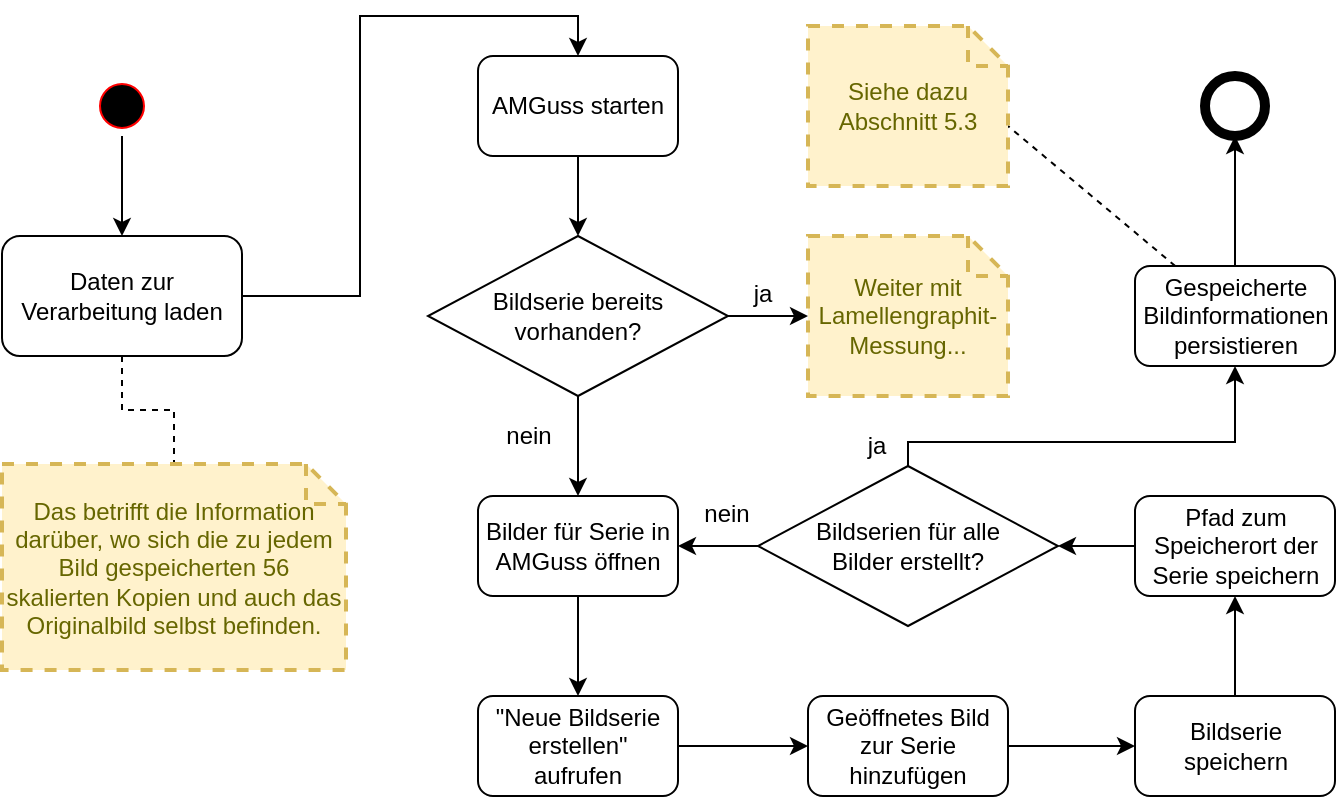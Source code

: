 <mxfile version="14.6.13" type="device"><diagram id="KYO6-fEAIPKlZ0LvhqHp" name="Seite-1"><mxGraphModel dx="1038" dy="607" grid="0" gridSize="10" guides="1" tooltips="1" connect="1" arrows="1" fold="1" page="1" pageScale="1" pageWidth="827" pageHeight="1169" math="0" shadow="0"><root><mxCell id="0"/><mxCell id="1" parent="0"/><mxCell id="-N7yd37SZFb_xs36guPU-1" style="edgeStyle=orthogonalEdgeStyle;rounded=0;orthogonalLoop=1;jettySize=auto;html=1;entryX=0.5;entryY=0;entryDx=0;entryDy=0;fontSize=12;" edge="1" parent="1" source="5rnDKnEcKE6PiTUSF-CL-1" target="kUzqeclOUEbLsT6lzpQ4-5"><mxGeometry relative="1" as="geometry"/></mxCell><mxCell id="5rnDKnEcKE6PiTUSF-CL-1" value="" style="ellipse;html=1;shape=startState;fillColor=#000000;strokeColor=#ff0000;" parent="1" vertex="1"><mxGeometry x="70" y="122" width="30" height="30" as="geometry"/></mxCell><mxCell id="kUzqeclOUEbLsT6lzpQ4-7" style="edgeStyle=orthogonalEdgeStyle;rounded=0;orthogonalLoop=1;jettySize=auto;html=1;entryX=0.5;entryY=0;entryDx=0;entryDy=0;endArrow=classic;endFill=1;" parent="1" source="kUzqeclOUEbLsT6lzpQ4-5" target="5rnDKnEcKE6PiTUSF-CL-3" edge="1"><mxGeometry relative="1" as="geometry"/></mxCell><mxCell id="kUzqeclOUEbLsT6lzpQ4-9" style="edgeStyle=orthogonalEdgeStyle;rounded=0;orthogonalLoop=1;jettySize=auto;html=1;entryX=0.5;entryY=0;entryDx=0;entryDy=0;entryPerimeter=0;endArrow=none;endFill=0;dashed=1;" parent="1" source="kUzqeclOUEbLsT6lzpQ4-5" target="kUzqeclOUEbLsT6lzpQ4-8" edge="1"><mxGeometry relative="1" as="geometry"/></mxCell><mxCell id="kUzqeclOUEbLsT6lzpQ4-5" value="Daten zur Verarbeitung laden" style="rounded=1;whiteSpace=wrap;html=1;" parent="1" vertex="1"><mxGeometry x="25" y="202" width="120" height="60" as="geometry"/></mxCell><mxCell id="kUzqeclOUEbLsT6lzpQ4-8" value="Das betrifft die Information darüber, wo sich die zu jedem Bild gespeicherten 56 skalierten Kopien und auch das Originalbild selbst befinden." style="shape=note;strokeWidth=2;fontSize=12;size=20;whiteSpace=wrap;html=1;fillColor=#fff2cc;strokeColor=#d6b656;fontColor=#666600;dashed=1;" parent="1" vertex="1"><mxGeometry x="25" y="316" width="172" height="103" as="geometry"/></mxCell><mxCell id="5rnDKnEcKE6PiTUSF-CL-3" value="AMGuss starten" style="rounded=1;whiteSpace=wrap;html=1;sketch=0;" parent="1" vertex="1"><mxGeometry x="263" y="112" width="100" height="50" as="geometry"/></mxCell><mxCell id="5rnDKnEcKE6PiTUSF-CL-6" value="Bildserie bereits&lt;br&gt;vorhanden?" style="rhombus;whiteSpace=wrap;html=1;rounded=0;sketch=0;" parent="1" vertex="1"><mxGeometry x="238" y="202" width="150" height="80" as="geometry"/></mxCell><mxCell id="5rnDKnEcKE6PiTUSF-CL-7" style="edgeStyle=orthogonalEdgeStyle;curved=0;rounded=1;sketch=0;orthogonalLoop=1;jettySize=auto;html=1;entryX=0.5;entryY=0;entryDx=0;entryDy=0;" parent="1" source="5rnDKnEcKE6PiTUSF-CL-3" target="5rnDKnEcKE6PiTUSF-CL-6" edge="1"><mxGeometry x="238" y="112" as="geometry"/></mxCell><mxCell id="5rnDKnEcKE6PiTUSF-CL-11" value="&lt;span&gt;&quot;Neue Bildserie erstellen&quot;&lt;/span&gt;&lt;br&gt;aufrufen" style="rounded=1;whiteSpace=wrap;html=1;sketch=0;fontStyle=0" parent="1" vertex="1"><mxGeometry x="263" y="432" width="100" height="50" as="geometry"/></mxCell><mxCell id="5rnDKnEcKE6PiTUSF-CL-13" value="nein" style="text;html=1;align=center;verticalAlign=middle;resizable=0;points=[];autosize=1;strokeColor=none;" parent="1" vertex="1"><mxGeometry x="268" y="292" width="40" height="20" as="geometry"/></mxCell><mxCell id="5rnDKnEcKE6PiTUSF-CL-14" value="ja" style="text;html=1;align=center;verticalAlign=middle;resizable=0;points=[];autosize=1;strokeColor=none;" parent="1" vertex="1"><mxGeometry x="395" y="221" width="20" height="20" as="geometry"/></mxCell><mxCell id="5rnDKnEcKE6PiTUSF-CL-15" value="Weiter mit Lamellengraphit-Messung..." style="shape=note;strokeWidth=2;fontSize=12;size=20;whiteSpace=wrap;html=1;fillColor=#fff2cc;strokeColor=#d6b656;fontColor=#666600;rounded=0;sketch=0;dashed=1;" parent="1" vertex="1"><mxGeometry x="428" y="202" width="100" height="80" as="geometry"/></mxCell><mxCell id="5rnDKnEcKE6PiTUSF-CL-30" style="edgeStyle=orthogonalEdgeStyle;curved=0;rounded=1;sketch=0;orthogonalLoop=1;jettySize=auto;html=1;fontSize=12;" parent="1" source="5rnDKnEcKE6PiTUSF-CL-6" target="5rnDKnEcKE6PiTUSF-CL-15" edge="1"><mxGeometry x="238" y="112" as="geometry"/></mxCell><mxCell id="5rnDKnEcKE6PiTUSF-CL-20" style="edgeStyle=orthogonalEdgeStyle;curved=0;rounded=1;sketch=0;orthogonalLoop=1;jettySize=auto;html=1;entryX=0.5;entryY=0;entryDx=0;entryDy=0;fontSize=12;" parent="1" source="5rnDKnEcKE6PiTUSF-CL-17" target="5rnDKnEcKE6PiTUSF-CL-11" edge="1"><mxGeometry x="238" y="112" as="geometry"/></mxCell><mxCell id="5rnDKnEcKE6PiTUSF-CL-17" value="&lt;span&gt;Bilder für Serie in AMGuss öffnen&lt;/span&gt;" style="rounded=1;whiteSpace=wrap;html=1;sketch=0;fontStyle=0" parent="1" vertex="1"><mxGeometry x="263" y="332" width="100" height="50" as="geometry"/></mxCell><mxCell id="5rnDKnEcKE6PiTUSF-CL-19" style="edgeStyle=orthogonalEdgeStyle;curved=0;rounded=1;sketch=0;orthogonalLoop=1;jettySize=auto;html=1;entryX=0.5;entryY=0;entryDx=0;entryDy=0;fontSize=12;" parent="1" source="5rnDKnEcKE6PiTUSF-CL-6" target="5rnDKnEcKE6PiTUSF-CL-17" edge="1"><mxGeometry x="238" y="112" as="geometry"/></mxCell><mxCell id="5rnDKnEcKE6PiTUSF-CL-21" value="&lt;span&gt;Geöffnetes Bild zur Serie hinzufügen&lt;/span&gt;" style="rounded=1;whiteSpace=wrap;html=1;sketch=0;fontStyle=0" parent="1" vertex="1"><mxGeometry x="428" y="432" width="100" height="50" as="geometry"/></mxCell><mxCell id="5rnDKnEcKE6PiTUSF-CL-24" style="edgeStyle=orthogonalEdgeStyle;curved=0;rounded=1;sketch=0;orthogonalLoop=1;jettySize=auto;html=1;entryX=0;entryY=0.5;entryDx=0;entryDy=0;fontSize=12;" parent="1" source="5rnDKnEcKE6PiTUSF-CL-11" target="5rnDKnEcKE6PiTUSF-CL-21" edge="1"><mxGeometry x="238" y="112" as="geometry"/></mxCell><mxCell id="cnFLWS_3kfNcOGM3d0bI-3" style="edgeStyle=orthogonalEdgeStyle;rounded=0;orthogonalLoop=1;jettySize=auto;html=1;entryX=0.5;entryY=1;entryDx=0;entryDy=0;fontSize=12;endArrow=classic;endFill=1;" parent="1" source="5rnDKnEcKE6PiTUSF-CL-25" target="cnFLWS_3kfNcOGM3d0bI-2" edge="1"><mxGeometry relative="1" as="geometry"/></mxCell><mxCell id="5rnDKnEcKE6PiTUSF-CL-25" value="&lt;span&gt;Bildserie speichern&lt;/span&gt;" style="rounded=1;whiteSpace=wrap;html=1;sketch=0;fontStyle=0" parent="1" vertex="1"><mxGeometry x="591.5" y="432" width="100" height="50" as="geometry"/></mxCell><mxCell id="5rnDKnEcKE6PiTUSF-CL-26" value="" style="edgeStyle=orthogonalEdgeStyle;curved=0;rounded=1;sketch=0;orthogonalLoop=1;jettySize=auto;html=1;fontSize=12;" parent="1" source="5rnDKnEcKE6PiTUSF-CL-21" target="5rnDKnEcKE6PiTUSF-CL-25" edge="1"><mxGeometry x="238" y="112" as="geometry"/></mxCell><mxCell id="5rnDKnEcKE6PiTUSF-CL-27" value="" style="shape=ellipse;html=1;dashed=0;whitespace=wrap;aspect=fixed;strokeWidth=5;perimeter=ellipsePerimeter;rounded=0;sketch=0;fontSize=12;" parent="1" vertex="1"><mxGeometry x="626.5" y="122" width="30" height="30" as="geometry"/></mxCell><mxCell id="cnFLWS_3kfNcOGM3d0bI-5" style="edgeStyle=orthogonalEdgeStyle;rounded=0;orthogonalLoop=1;jettySize=auto;html=1;entryX=1;entryY=0.5;entryDx=0;entryDy=0;fontSize=12;endArrow=classic;endFill=1;" parent="1" source="cnFLWS_3kfNcOGM3d0bI-1" target="5rnDKnEcKE6PiTUSF-CL-17" edge="1"><mxGeometry relative="1" as="geometry"/></mxCell><mxCell id="tmLLhqNGiHkEcH1BDJ2n-2" style="edgeStyle=orthogonalEdgeStyle;rounded=0;orthogonalLoop=1;jettySize=auto;html=1;entryX=0.5;entryY=1;entryDx=0;entryDy=0;fontSize=12;endArrow=classic;endFill=1;exitX=0.5;exitY=0;exitDx=0;exitDy=0;" parent="1" source="cnFLWS_3kfNcOGM3d0bI-1" target="tmLLhqNGiHkEcH1BDJ2n-1" edge="1"><mxGeometry relative="1" as="geometry"><Array as="points"><mxPoint x="478" y="305"/><mxPoint x="642" y="305"/></Array></mxGeometry></mxCell><mxCell id="cnFLWS_3kfNcOGM3d0bI-1" value="Bildserien für alle &lt;br&gt;Bilder erstellt?" style="rhombus;whiteSpace=wrap;html=1;rounded=0;sketch=0;" parent="1" vertex="1"><mxGeometry x="403" y="317" width="150" height="80" as="geometry"/></mxCell><mxCell id="cnFLWS_3kfNcOGM3d0bI-4" style="edgeStyle=orthogonalEdgeStyle;rounded=0;orthogonalLoop=1;jettySize=auto;html=1;entryX=1;entryY=0.5;entryDx=0;entryDy=0;fontSize=12;endArrow=classic;endFill=1;" parent="1" source="cnFLWS_3kfNcOGM3d0bI-2" target="cnFLWS_3kfNcOGM3d0bI-1" edge="1"><mxGeometry relative="1" as="geometry"/></mxCell><mxCell id="cnFLWS_3kfNcOGM3d0bI-2" value="&lt;span&gt;Pfad zum Speicherort der Serie speichern&lt;/span&gt;" style="rounded=1;whiteSpace=wrap;html=1;sketch=0;fontStyle=0" parent="1" vertex="1"><mxGeometry x="591.5" y="332" width="100" height="50" as="geometry"/></mxCell><mxCell id="cnFLWS_3kfNcOGM3d0bI-6" value="nein" style="text;html=1;align=center;verticalAlign=middle;resizable=0;points=[];autosize=1;strokeColor=none;fontSize=12;" parent="1" vertex="1"><mxGeometry x="371" y="332" width="32" height="18" as="geometry"/></mxCell><mxCell id="cnFLWS_3kfNcOGM3d0bI-9" value="ja" style="text;html=1;align=center;verticalAlign=middle;resizable=0;points=[];autosize=1;strokeColor=none;fontSize=12;" parent="1" vertex="1"><mxGeometry x="452" y="298" width="20" height="18" as="geometry"/></mxCell><mxCell id="tmLLhqNGiHkEcH1BDJ2n-4" style="edgeStyle=orthogonalEdgeStyle;rounded=0;orthogonalLoop=1;jettySize=auto;html=1;entryX=0.5;entryY=1;entryDx=0;entryDy=0;fontSize=12;endArrow=classic;endFill=1;" parent="1" source="tmLLhqNGiHkEcH1BDJ2n-1" target="5rnDKnEcKE6PiTUSF-CL-27" edge="1"><mxGeometry relative="1" as="geometry"/></mxCell><mxCell id="tmLLhqNGiHkEcH1BDJ2n-6" style="rounded=0;orthogonalLoop=1;jettySize=auto;html=1;entryX=0;entryY=0;entryDx=100;entryDy=50;entryPerimeter=0;fontSize=12;endArrow=none;endFill=0;dashed=1;" parent="1" source="tmLLhqNGiHkEcH1BDJ2n-1" target="tmLLhqNGiHkEcH1BDJ2n-5" edge="1"><mxGeometry relative="1" as="geometry"/></mxCell><mxCell id="tmLLhqNGiHkEcH1BDJ2n-1" value="&lt;span&gt;Gespeicherte Bildinformationen&lt;br&gt;persistieren&lt;br&gt;&lt;/span&gt;" style="rounded=1;whiteSpace=wrap;html=1;sketch=0;fontStyle=0" parent="1" vertex="1"><mxGeometry x="591.5" y="217" width="100" height="50" as="geometry"/></mxCell><mxCell id="tmLLhqNGiHkEcH1BDJ2n-5" value="Siehe dazu Abschnitt 5.3" style="shape=note;strokeWidth=2;fontSize=12;size=20;whiteSpace=wrap;html=1;fillColor=#fff2cc;strokeColor=#d6b656;fontColor=#666600;dashed=1;" parent="1" vertex="1"><mxGeometry x="428" y="97" width="100" height="80" as="geometry"/></mxCell></root></mxGraphModel></diagram></mxfile>